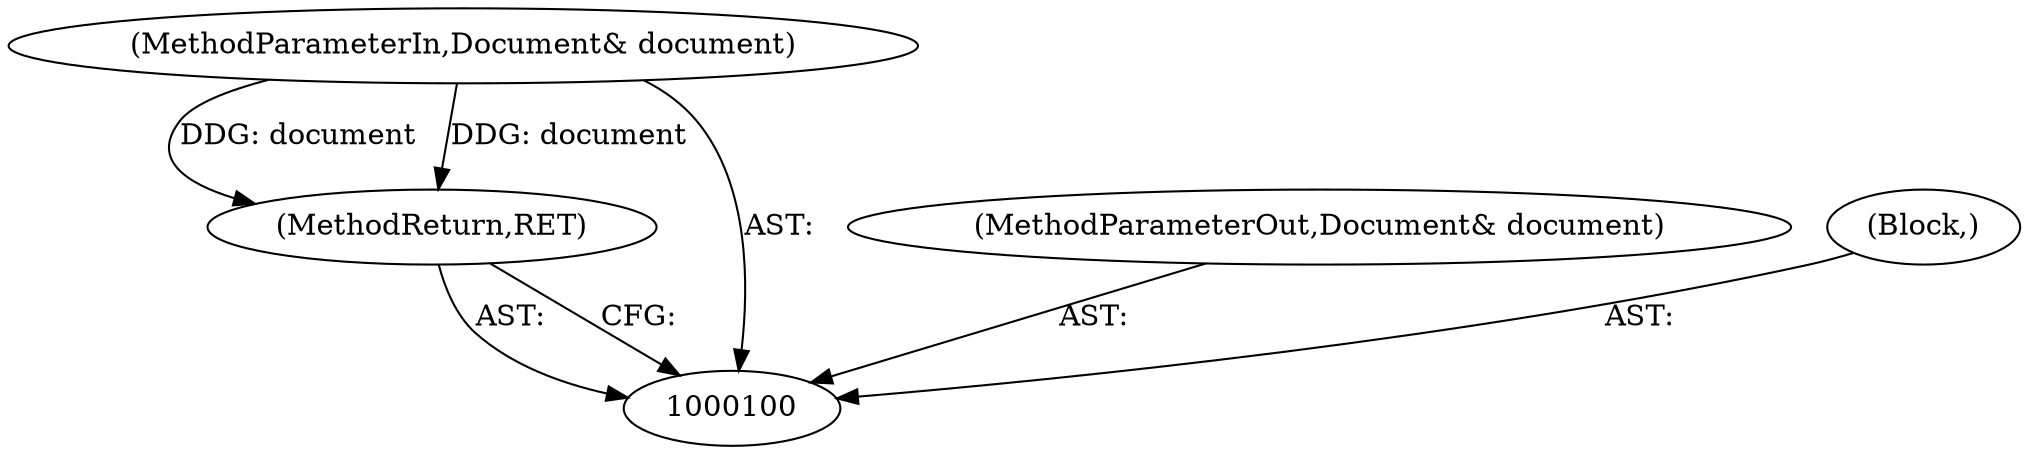 digraph "0_Chrome_fa17c9878dbeebf991b25ac0deb2b4635d85f1b6_0" {
"1000101" [label="(MethodParameterIn,Document& document)"];
"1000108" [label="(MethodParameterOut,Document& document)"];
"1000103" [label="(MethodReturn,RET)"];
"1000102" [label="(Block,)"];
"1000101" -> "1000100"  [label="AST: "];
"1000101" -> "1000103"  [label="DDG: document"];
"1000108" -> "1000100"  [label="AST: "];
"1000103" -> "1000100"  [label="AST: "];
"1000103" -> "1000100"  [label="CFG: "];
"1000101" -> "1000103"  [label="DDG: document"];
"1000102" -> "1000100"  [label="AST: "];
}

